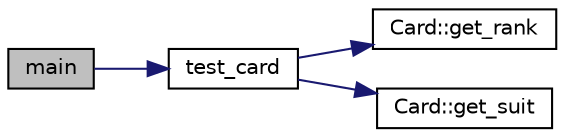 digraph "main"
{
 // INTERACTIVE_SVG=YES
 // LATEX_PDF_SIZE
  edge [fontname="Helvetica",fontsize="10",labelfontname="Helvetica",labelfontsize="10"];
  node [fontname="Helvetica",fontsize="10",shape=record];
  rankdir="LR";
  Node1 [label="main",height=0.2,width=0.4,color="black", fillcolor="grey75", style="filled", fontcolor="black",tooltip=" "];
  Node1 -> Node2 [color="midnightblue",fontsize="10",style="solid",fontname="Helvetica"];
  Node2 [label="test_card",height=0.2,width=0.4,color="black", fillcolor="white", style="filled",URL="$test___card_8cpp.html#a3e6340a433d7669030ad0cab0d4d8ec5",tooltip=" "];
  Node2 -> Node3 [color="midnightblue",fontsize="10",style="solid",fontname="Helvetica"];
  Node3 [label="Card::get_rank",height=0.2,width=0.4,color="black", fillcolor="white", style="filled",URL="$class_card.html#a9b352ce37c8d4e365b31dee979c35add",tooltip="Gets the rank of the card."];
  Node2 -> Node4 [color="midnightblue",fontsize="10",style="solid",fontname="Helvetica"];
  Node4 [label="Card::get_suit",height=0.2,width=0.4,color="black", fillcolor="white", style="filled",URL="$class_card.html#a74782cc7cdcc2bf7cabc89eaa265805a",tooltip="Gets the suit of the card."];
}
